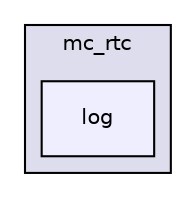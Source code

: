 digraph "include/mc_rtc/log" {
  compound=true
  node [ fontsize="10", fontname="Helvetica"];
  edge [ labelfontsize="10", labelfontname="Helvetica"];
  subgraph clusterdir_379a22462e4fb075f5428ea3ff528930 {
    graph [ bgcolor="#ddddee", pencolor="black", label="mc_rtc" fontname="Helvetica", fontsize="10", URL="dir_379a22462e4fb075f5428ea3ff528930.html"]
  dir_b6742d8caace21cd527a100fbd03062c [shape=box, label="log", style="filled", fillcolor="#eeeeff", pencolor="black", URL="dir_b6742d8caace21cd527a100fbd03062c.html"];
  }
}

